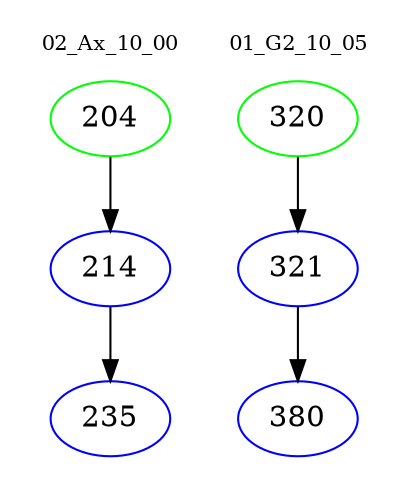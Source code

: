 digraph{
subgraph cluster_0 {
color = white
label = "02_Ax_10_00";
fontsize=10;
T0_204 [label="204", color="green"]
T0_204 -> T0_214 [color="black"]
T0_214 [label="214", color="blue"]
T0_214 -> T0_235 [color="black"]
T0_235 [label="235", color="blue"]
}
subgraph cluster_1 {
color = white
label = "01_G2_10_05";
fontsize=10;
T1_320 [label="320", color="green"]
T1_320 -> T1_321 [color="black"]
T1_321 [label="321", color="blue"]
T1_321 -> T1_380 [color="black"]
T1_380 [label="380", color="blue"]
}
}
